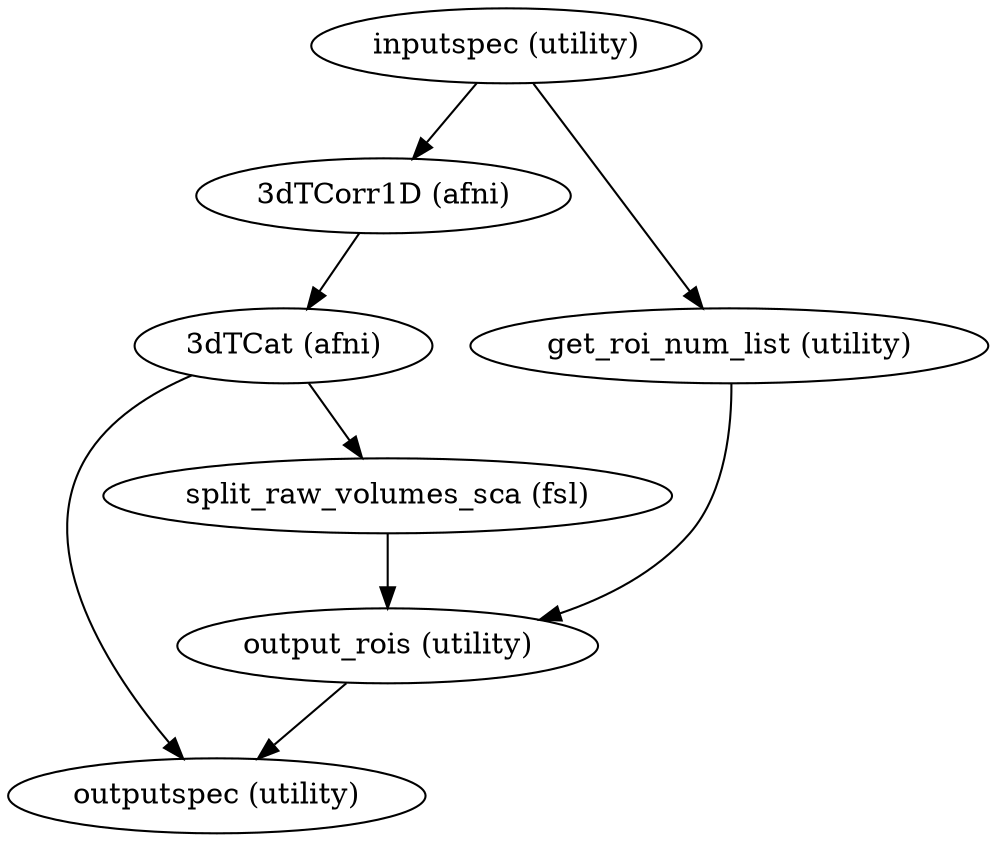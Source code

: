 strict digraph  {
"inputspec (utility)";
"3dTCorr1D (afni)";
"get_roi_num_list (utility)";
"3dTCat (afni)";
"split_raw_volumes_sca (fsl)";
"outputspec (utility)";
"output_rois (utility)";
"inputspec (utility)" -> "3dTCorr1D (afni)";
"inputspec (utility)" -> "get_roi_num_list (utility)";
"3dTCorr1D (afni)" -> "3dTCat (afni)";
"get_roi_num_list (utility)" -> "output_rois (utility)";
"3dTCat (afni)" -> "split_raw_volumes_sca (fsl)";
"3dTCat (afni)" -> "outputspec (utility)";
"split_raw_volumes_sca (fsl)" -> "output_rois (utility)";
"output_rois (utility)" -> "outputspec (utility)";
}
